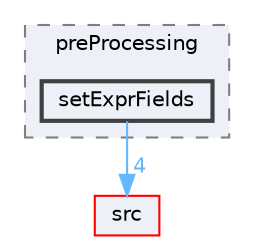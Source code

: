 digraph "applications/utilities/preProcessing/setExprFields"
{
 // LATEX_PDF_SIZE
  bgcolor="transparent";
  edge [fontname=Helvetica,fontsize=10,labelfontname=Helvetica,labelfontsize=10];
  node [fontname=Helvetica,fontsize=10,shape=box,height=0.2,width=0.4];
  compound=true
  subgraph clusterdir_2cb9088fcfa5d85f3ea0b5a37d6be287 {
    graph [ bgcolor="#edf0f7", pencolor="grey50", label="preProcessing", fontname=Helvetica,fontsize=10 style="filled,dashed", URL="dir_2cb9088fcfa5d85f3ea0b5a37d6be287.html",tooltip=""]
  dir_f156895bb5f61eca843d9cf19be3d4fa [label="setExprFields", fillcolor="#edf0f7", color="grey25", style="filled,bold", URL="dir_f156895bb5f61eca843d9cf19be3d4fa.html",tooltip=""];
  }
  dir_68267d1309a1af8e8297ef4c3efbcdba [label="src", fillcolor="#edf0f7", color="red", style="filled", URL="dir_68267d1309a1af8e8297ef4c3efbcdba.html",tooltip=""];
  dir_f156895bb5f61eca843d9cf19be3d4fa->dir_68267d1309a1af8e8297ef4c3efbcdba [headlabel="4", labeldistance=1.5 headhref="dir_003492_003729.html" href="dir_003492_003729.html" color="steelblue1" fontcolor="steelblue1"];
}
